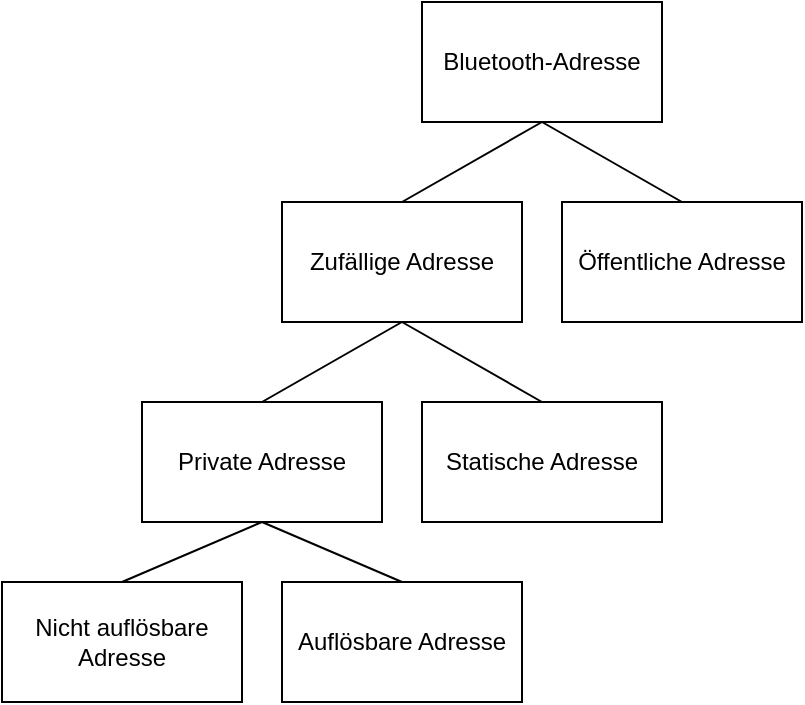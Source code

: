 <mxfile version="14.8.1"><diagram id="R2lEEEUBdFMjLlhIrx00" name="Page-1"><mxGraphModel dx="1422" dy="723" grid="1" gridSize="10" guides="1" tooltips="1" connect="1" arrows="1" fold="1" page="1" pageScale="1" pageWidth="420" pageHeight="370" math="0" shadow="0" extFonts="Permanent Marker^https://fonts.googleapis.com/css?family=Permanent+Marker"><root><mxCell id="0"/><mxCell id="1" parent="0"/><mxCell id="SyzaSgZ0QatINIvWSylq-1" value="Bluetooth-Adresse" style="rounded=0;whiteSpace=wrap;html=1;" vertex="1" parent="1"><mxGeometry x="220" y="10" width="120" height="60" as="geometry"/></mxCell><mxCell id="SyzaSgZ0QatINIvWSylq-2" value="" style="endArrow=none;html=1;exitX=0.5;exitY=1;exitDx=0;exitDy=0;entryX=0.5;entryY=0;entryDx=0;entryDy=0;" edge="1" parent="1" source="SyzaSgZ0QatINIvWSylq-1" target="SyzaSgZ0QatINIvWSylq-3"><mxGeometry width="50" height="50" relative="1" as="geometry"><mxPoint x="230" y="70" as="sourcePoint"/><mxPoint x="190" y="90" as="targetPoint"/></mxGeometry></mxCell><mxCell id="SyzaSgZ0QatINIvWSylq-3" value="Öffentliche Adresse" style="rounded=0;whiteSpace=wrap;html=1;" vertex="1" parent="1"><mxGeometry x="290" y="110" width="120" height="60" as="geometry"/></mxCell><mxCell id="SyzaSgZ0QatINIvWSylq-4" value="Zufällige Adresse" style="rounded=0;whiteSpace=wrap;html=1;" vertex="1" parent="1"><mxGeometry x="150" y="110" width="120" height="60" as="geometry"/></mxCell><mxCell id="SyzaSgZ0QatINIvWSylq-5" value="" style="endArrow=none;html=1;exitX=0.5;exitY=1;exitDx=0;exitDy=0;entryX=0.5;entryY=0;entryDx=0;entryDy=0;" edge="1" parent="1" source="SyzaSgZ0QatINIvWSylq-1" target="SyzaSgZ0QatINIvWSylq-4"><mxGeometry width="50" height="50" relative="1" as="geometry"><mxPoint x="80.0" y="73" as="sourcePoint"/><mxPoint x="125.858" y="110" as="targetPoint"/></mxGeometry></mxCell><mxCell id="SyzaSgZ0QatINIvWSylq-6" value="Statische Adresse" style="rounded=0;whiteSpace=wrap;html=1;" vertex="1" parent="1"><mxGeometry x="220" y="210" width="120" height="60" as="geometry"/></mxCell><mxCell id="SyzaSgZ0QatINIvWSylq-7" value="Private Adresse" style="rounded=0;whiteSpace=wrap;html=1;" vertex="1" parent="1"><mxGeometry x="80" y="210" width="120" height="60" as="geometry"/></mxCell><mxCell id="SyzaSgZ0QatINIvWSylq-8" value="" style="endArrow=none;html=1;entryX=0.5;entryY=1;entryDx=0;entryDy=0;exitX=0.5;exitY=0;exitDx=0;exitDy=0;" edge="1" parent="1" source="SyzaSgZ0QatINIvWSylq-7" target="SyzaSgZ0QatINIvWSylq-4"><mxGeometry width="50" height="50" relative="1" as="geometry"><mxPoint x="60" y="210" as="sourcePoint"/><mxPoint x="110" y="160" as="targetPoint"/></mxGeometry></mxCell><mxCell id="SyzaSgZ0QatINIvWSylq-9" value="" style="endArrow=none;html=1;entryX=0.5;entryY=1;entryDx=0;entryDy=0;exitX=0.5;exitY=0;exitDx=0;exitDy=0;" edge="1" parent="1" source="SyzaSgZ0QatINIvWSylq-6" target="SyzaSgZ0QatINIvWSylq-4"><mxGeometry width="50" height="50" relative="1" as="geometry"><mxPoint x="210" y="210" as="sourcePoint"/><mxPoint x="260" y="160" as="targetPoint"/></mxGeometry></mxCell><mxCell id="SyzaSgZ0QatINIvWSylq-10" value="Auflösbare Adresse" style="rounded=0;whiteSpace=wrap;html=1;" vertex="1" parent="1"><mxGeometry x="150" y="300" width="120" height="60" as="geometry"/></mxCell><mxCell id="SyzaSgZ0QatINIvWSylq-11" value="Nicht auflösbare Adresse" style="rounded=0;whiteSpace=wrap;html=1;" vertex="1" parent="1"><mxGeometry x="10" y="300" width="120" height="60" as="geometry"/></mxCell><mxCell id="SyzaSgZ0QatINIvWSylq-12" value="" style="endArrow=none;html=1;exitX=0.5;exitY=0;exitDx=0;exitDy=0;entryX=0.5;entryY=1;entryDx=0;entryDy=0;" edge="1" parent="1" source="SyzaSgZ0QatINIvWSylq-11" target="SyzaSgZ0QatINIvWSylq-7"><mxGeometry width="50" height="50" relative="1" as="geometry"><mxPoint x="390" y="330" as="sourcePoint"/><mxPoint x="440" y="280" as="targetPoint"/></mxGeometry></mxCell><mxCell id="SyzaSgZ0QatINIvWSylq-13" value="" style="endArrow=none;html=1;exitX=0.5;exitY=0;exitDx=0;exitDy=0;entryX=0.5;entryY=1;entryDx=0;entryDy=0;" edge="1" parent="1" source="SyzaSgZ0QatINIvWSylq-10" target="SyzaSgZ0QatINIvWSylq-7"><mxGeometry width="50" height="50" relative="1" as="geometry"><mxPoint x="390" y="330" as="sourcePoint"/><mxPoint x="440" y="280" as="targetPoint"/></mxGeometry></mxCell></root></mxGraphModel></diagram></mxfile>
